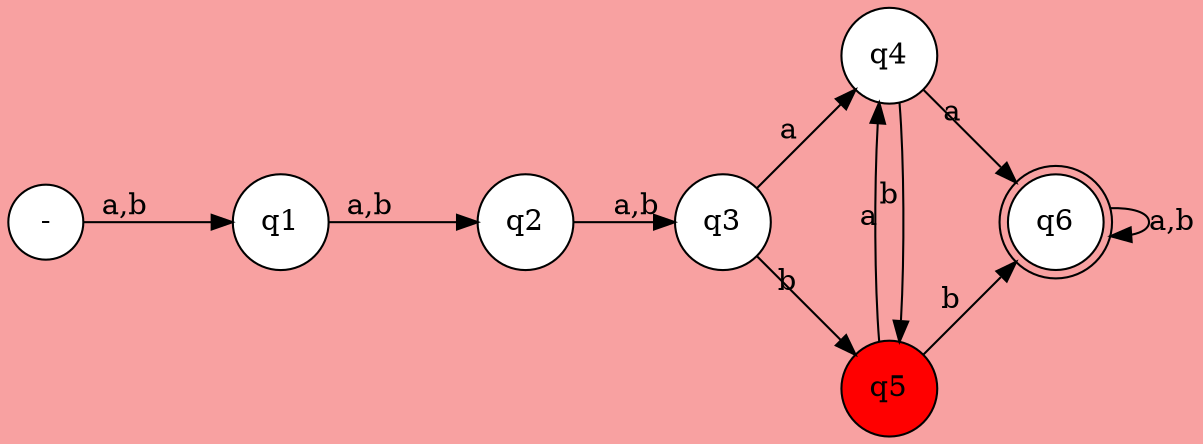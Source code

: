 strict digraph DFA2 {
	node [fillcolor=white shape=circle style=filled]
	layout=circo rankdir=LR
	"-" -> q1 [label="a,b"]
	"-" [label="-" fillcolor=green]
	q1 -> q2 [label="a,b"]
	q2 -> q3 [label="a,b"]
	q3 -> q4 [label=a]
	q3 -> q5 [label=b]
	q4 -> q6 [label=a]
	q4 -> q5 [label=b]
	q5 -> q4 [label=a]
	q5 -> q6 [label=b]
	q6 -> q6 [label="a,b"]
	q6 [label=q6 shape=doublecircle]
	"-" [label="-" fillcolor=white]
	"-" [label="-" fillcolor="#0000ffa4"]
	"-" [label="-" fillcolor=white]
	q1 [label=q1 fillcolor="#0000ffa4"]
	q1 [label=q1 fillcolor=white]
	q2 [label=q2 fillcolor="#0000ffa4"]
	q2 [label=q2 fillcolor=white]
	q3 [label=q3 fillcolor="#0000ffa4"]
	q3 [label=q3 fillcolor=white]
	q5 [label=q5 fillcolor="#0000ffa4"]
	q5 [label=q5 fillcolor=red]
	bgcolor="#f8a1a1"
}
